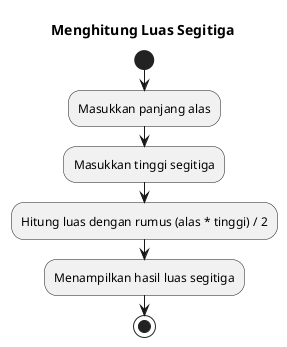 @startuml
title Menghitung Luas Segitiga

start
:Masukkan panjang alas;
:Masukkan tinggi segitiga;
:Hitung luas dengan rumus (alas * tinggi) / 2;
:Menampilkan hasil luas segitiga;
stop

@enduml

